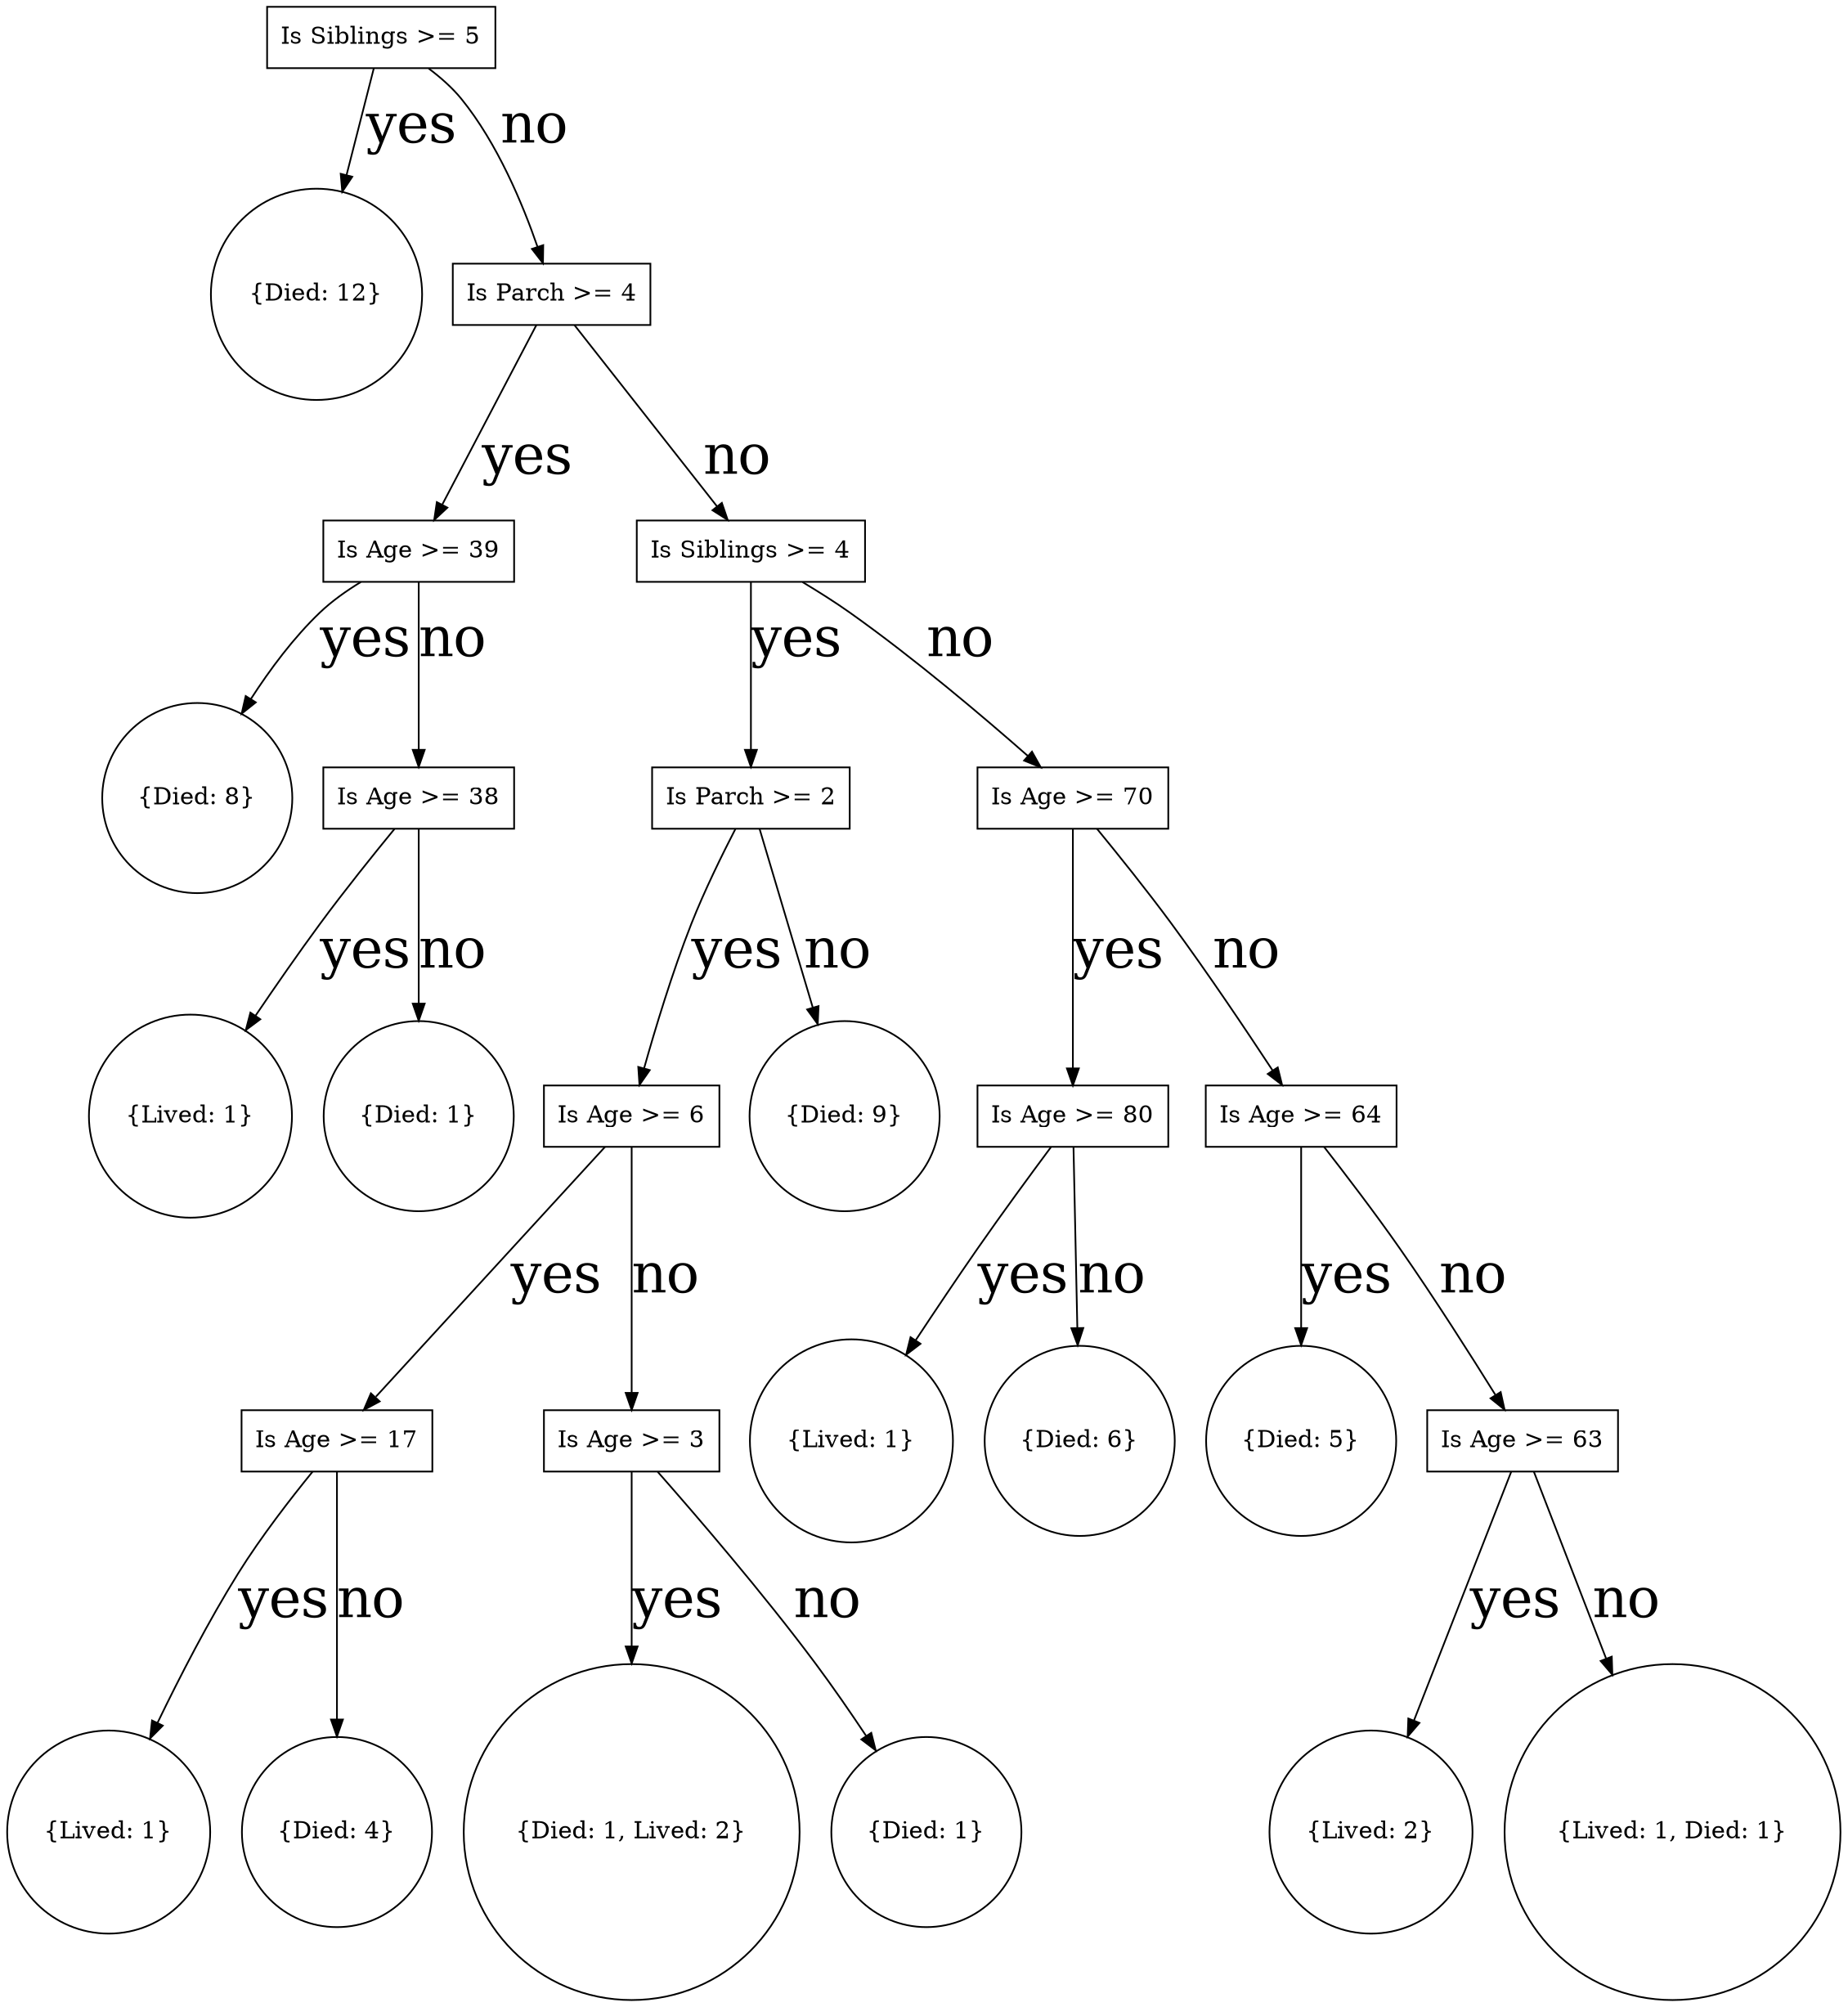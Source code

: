 digraph Tree {
	1[shape=box,label="Is Siblings >= 5"];
	2[shape=circle,label="{Died: 12}"];
	3[shape=box,label="Is Parch >= 4"];
	4[shape=box,label="Is Age >= 39"];
	5[shape=box,label="Is Siblings >= 4"];
	6[shape=circle,label="{Died: 8}"];
	7[shape=box,label="Is Age >= 38"];
	8[shape=box,label="Is Parch >= 2"];
	9[shape=box,label="Is Age >= 70"];
	10[shape=circle,label="{Lived: 1}"];
	11[shape=circle,label="{Died: 1}"];
	12[shape=box,label="Is Age >= 6"];
	13[shape=circle,label="{Died: 9}"];
	14[shape=box,label="Is Age >= 80"];
	15[shape=box,label="Is Age >= 64"];
	16[shape=box,label="Is Age >= 17"];
	17[shape=box,label="Is Age >= 3"];
	18[shape=circle,label="{Lived: 1}"];
	19[shape=circle,label="{Died: 6}"];
	20[shape=circle,label="{Died: 5}"];
	21[shape=box,label="Is Age >= 63"];
	22[shape=circle,label="{Lived: 1}"];
	23[shape=circle,label="{Died: 4}"];
	24[shape=circle,label="{Died: 1, Lived: 2}"];
	25[shape=circle,label="{Died: 1}"];
	26[shape=circle,label="{Lived: 2}"];
	27[shape=circle,label="{Lived: 1, Died: 1}"];
	1->2[fontsize=32,label="yes"];
	1->3[fontsize=32,label="no"];
	3->4[fontsize=32,label="yes"];
	3->5[fontsize=32,label="no"];
	4->6[fontsize=32,label="yes"];
	4->7[fontsize=32,label="no"];
	5->8[fontsize=32,label="yes"];
	5->9[fontsize=32,label="no"];
	7->10[fontsize=32,label="yes"];
	7->11[fontsize=32,label="no"];
	8->12[fontsize=32,label="yes"];
	8->13[fontsize=32,label="no"];
	9->14[fontsize=32,label="yes"];
	9->15[fontsize=32,label="no"];
	12->16[fontsize=32,label="yes"];
	12->17[fontsize=32,label="no"];
	14->18[fontsize=32,label="yes"];
	14->19[fontsize=32,label="no"];
	15->20[fontsize=32,label="yes"];
	15->21[fontsize=32,label="no"];
	16->22[fontsize=32,label="yes"];
	16->23[fontsize=32,label="no"];
	17->24[fontsize=32,label="yes"];
	17->25[fontsize=32,label="no"];
	21->26[fontsize=32,label="yes"];
	21->27[fontsize=32,label="no"];
}